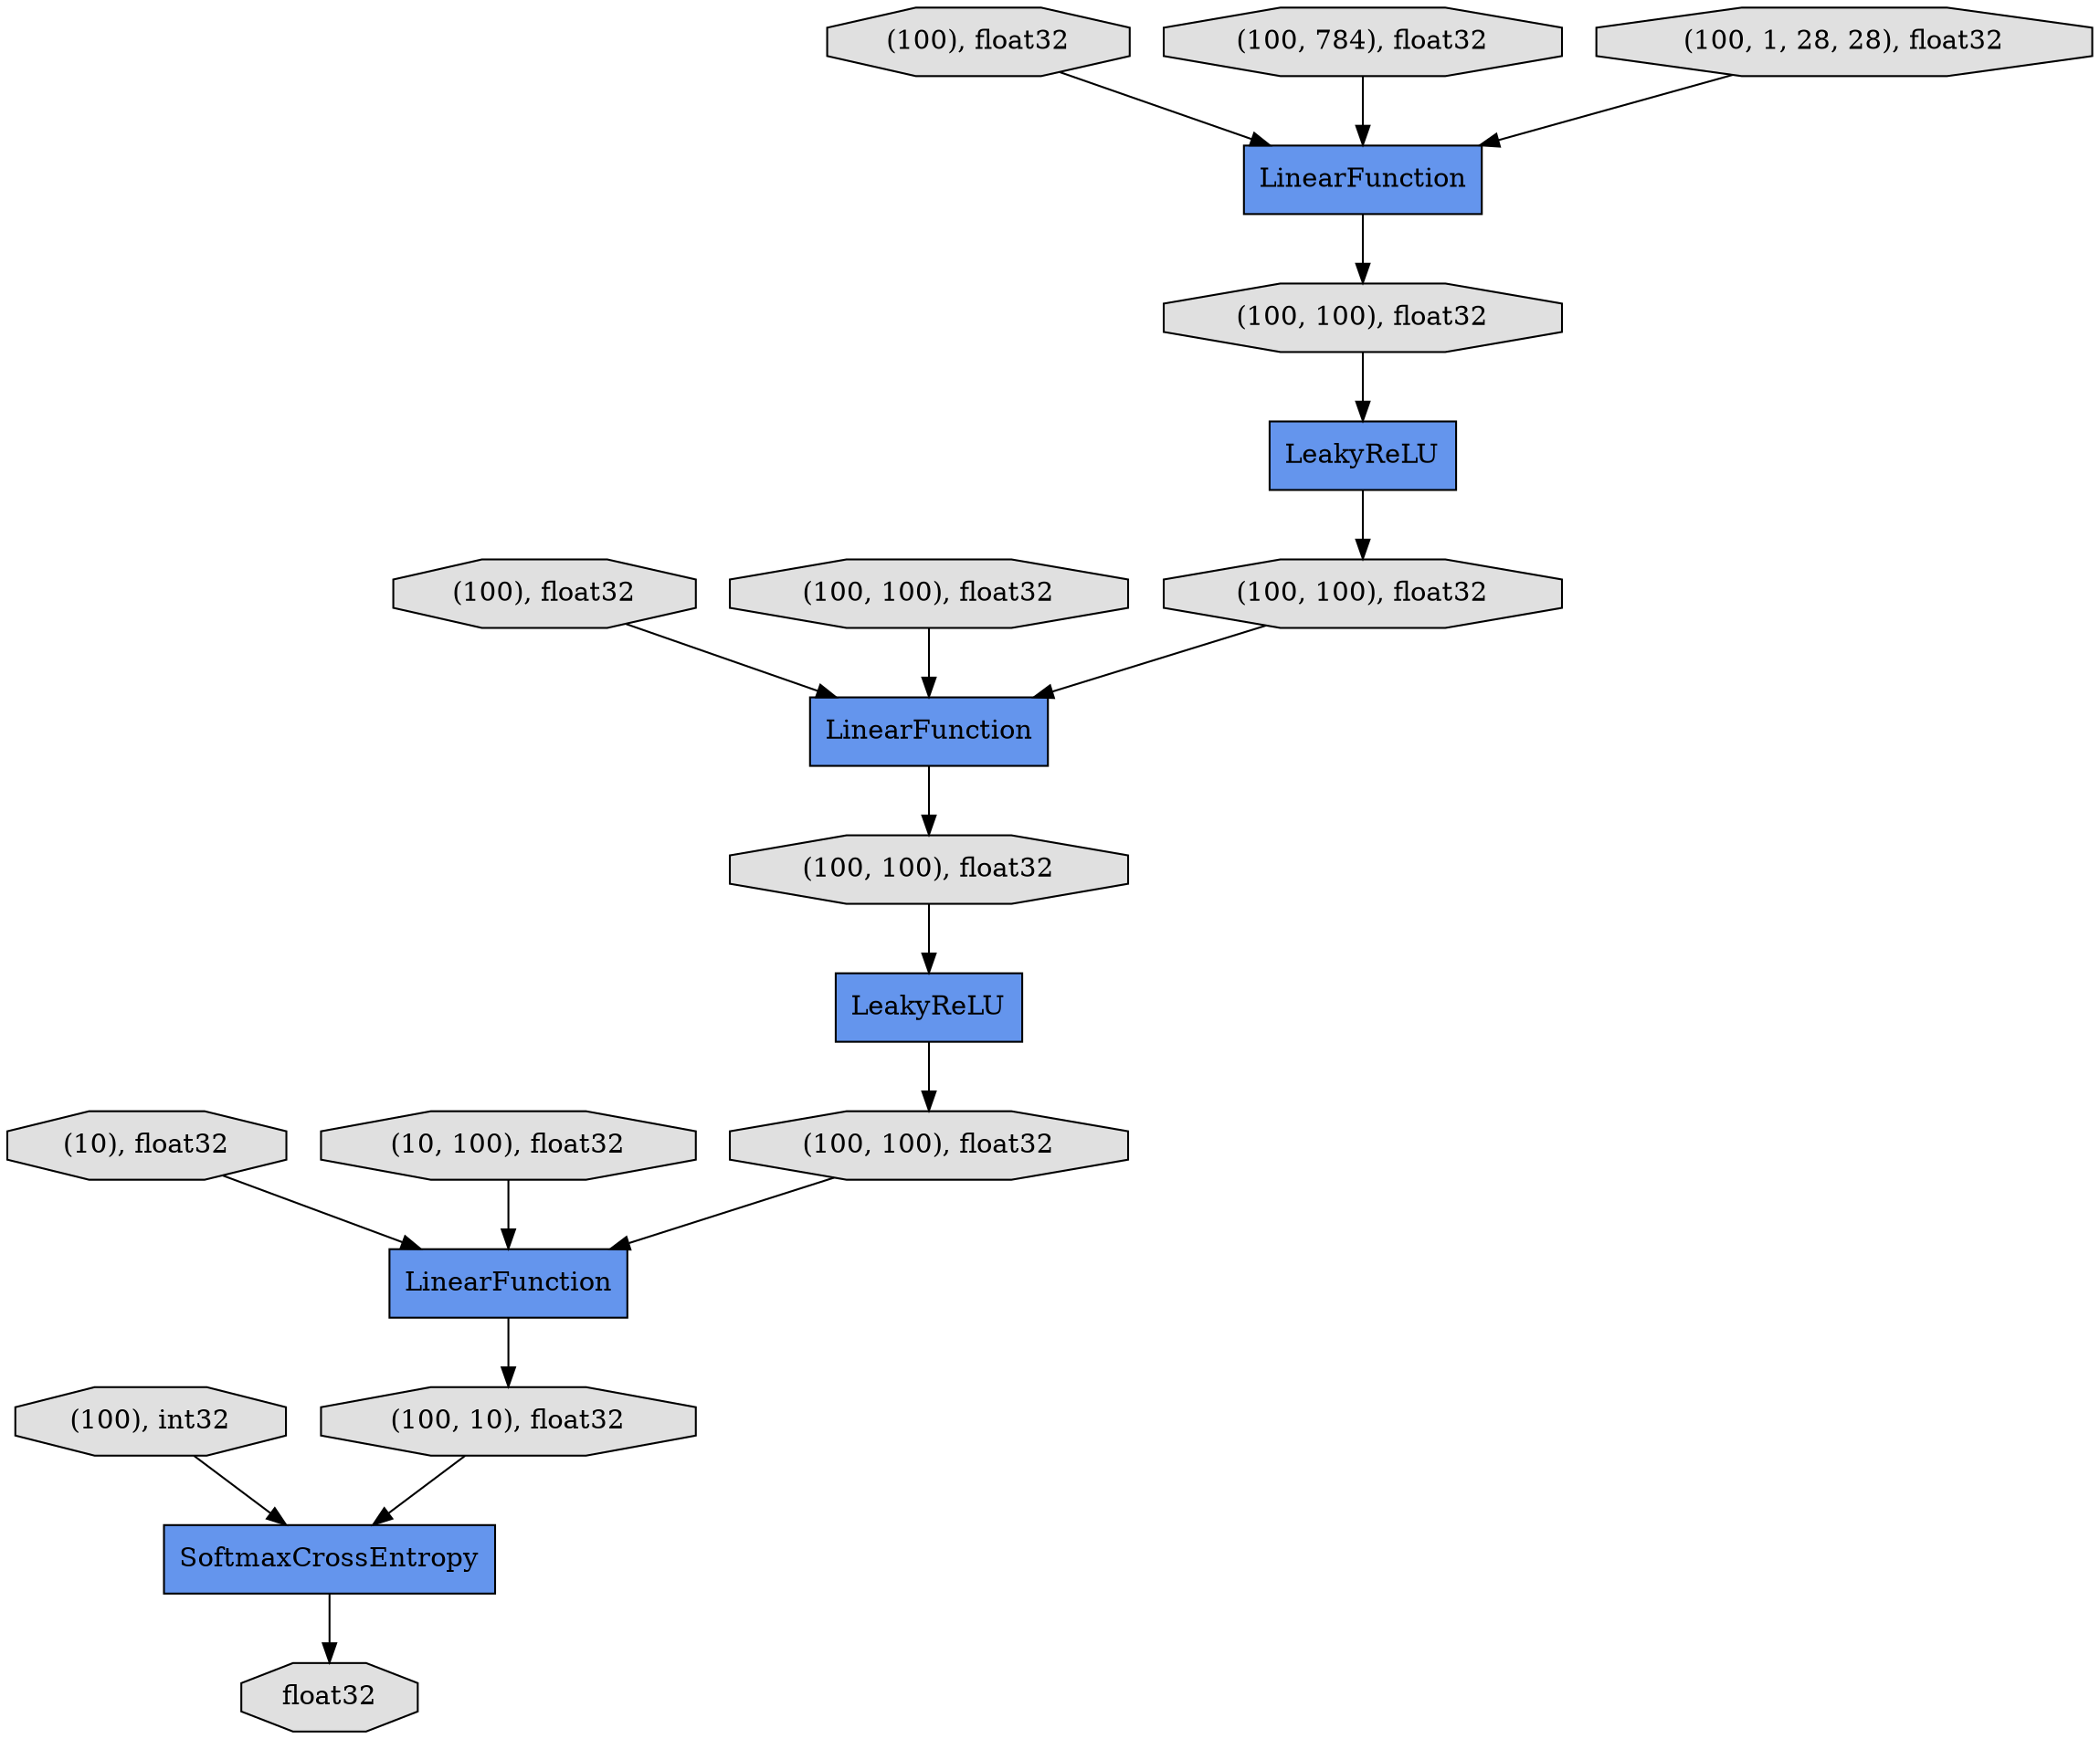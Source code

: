 digraph graphname{rankdir=TB;139672633296976 [shape="record",style="filled",fillcolor="#6495ED",label="LinearFunction"];139672633659920 [shape="octagon",style="filled",fillcolor="#E0E0E0",label="(100), float32"];139672633298000 [shape="record",style="filled",fillcolor="#6495ED",label="SoftmaxCrossEntropy"];139672633297168 [shape="octagon",style="filled",fillcolor="#E0E0E0",label="(100, 10), float32"];139672633660176 [shape="octagon",style="filled",fillcolor="#E0E0E0",label="(10), float32"];139672633660048 [shape="octagon",style="filled",fillcolor="#E0E0E0",label="(10, 100), float32"];139672633659664 [shape="octagon",style="filled",fillcolor="#E0E0E0",label="(100), float32"];139672633297104 [shape="octagon",style="filled",fillcolor="#E0E0E0",label="(100), int32"];139672633613072 [shape="octagon",style="filled",fillcolor="#E0E0E0",label="(100, 784), float32"];139672633297616 [shape="octagon",style="filled",fillcolor="#E0E0E0",label="(100, 100), float32"];139672633298192 [shape="octagon",style="filled",fillcolor="#E0E0E0",label="float32"];139672633297680 [shape="record",style="filled",fillcolor="#6495ED",label="LeakyReLU"];139672633297744 [shape="octagon",style="filled",fillcolor="#E0E0E0",label="(100, 100), float32"];139672633297424 [shape="octagon",style="filled",fillcolor="#E0E0E0",label="(100, 100), float32"];139672633297552 [shape="record",style="filled",fillcolor="#6495ED",label="LinearFunction"];139672633297040 [shape="octagon",style="filled",fillcolor="#E0E0E0",label="(100, 1, 28, 28), float32"];139672633297808 [shape="octagon",style="filled",fillcolor="#E0E0E0",label="(100, 100), float32"];139672633659792 [shape="octagon",style="filled",fillcolor="#E0E0E0",label="(100, 100), float32"];139672633297872 [shape="record",style="filled",fillcolor="#6495ED",label="LinearFunction"];139672633297232 [shape="record",style="filled",fillcolor="#6495ED",label="LeakyReLU"];139672633297808 -> 139672633297872;139672633297232 -> 139672633297744;139672633297872 -> 139672633297168;139672633297616 -> 139672633297680;139672633298000 -> 139672633298192;139672633296976 -> 139672633297424;139672633297104 -> 139672633298000;139672633613072 -> 139672633296976;139672633297552 -> 139672633297616;139672633660048 -> 139672633297872;139672633297040 -> 139672633296976;139672633297680 -> 139672633297808;139672633660176 -> 139672633297872;139672633297744 -> 139672633297552;139672633297424 -> 139672633297232;139672633659664 -> 139672633296976;139672633297168 -> 139672633298000;139672633659792 -> 139672633297552;139672633659920 -> 139672633297552;}
